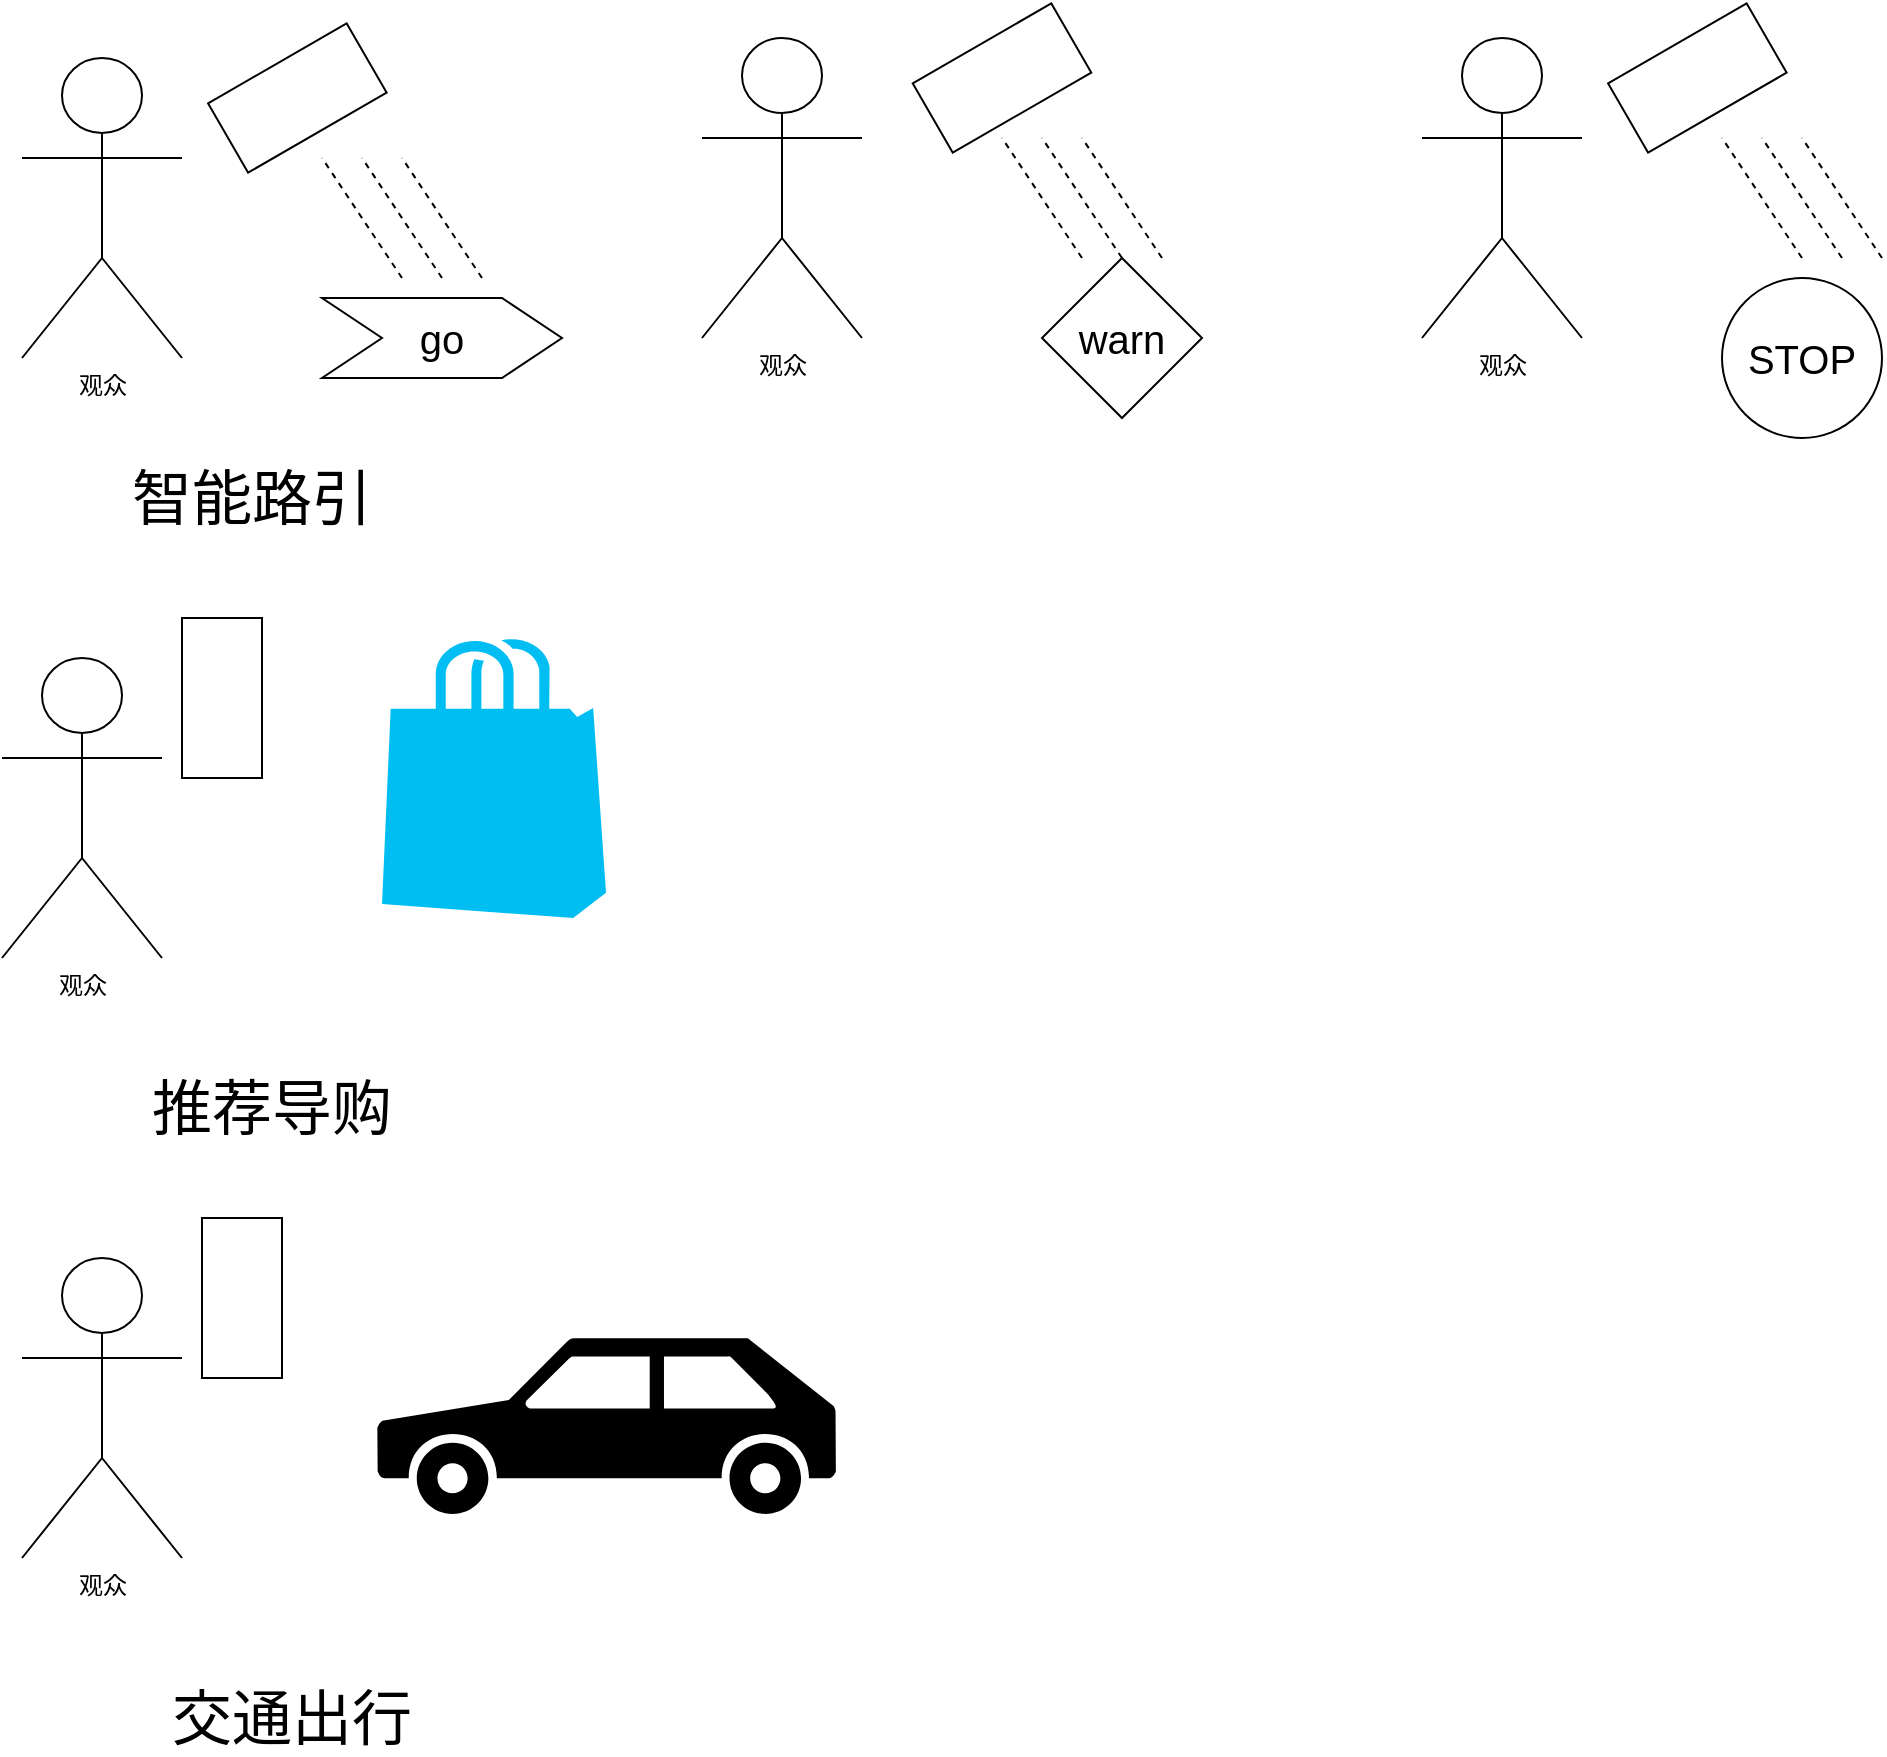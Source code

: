 <mxfile version="13.6.0" type="github">
  <diagram id="zHMm84dF_NGkctya2MJa" name="第 1 页">
    <mxGraphModel dx="1349" dy="1556" grid="0" gridSize="10" guides="0" tooltips="1" connect="0" arrows="0" fold="1" page="0" pageScale="1" pageWidth="827" pageHeight="1169" background="#ffffff" math="0" shadow="0">
      <root>
        <mxCell id="0" />
        <mxCell id="1" parent="0" />
        <mxCell id="U5NpIE2ScXCd4tdkhod0-1" value="go" style="shape=step;perimeter=stepPerimeter;whiteSpace=wrap;html=1;fixedSize=1;size=30;fontSize=20;" vertex="1" parent="1">
          <mxGeometry x="240" y="180" width="120" height="40" as="geometry" />
        </mxCell>
        <mxCell id="U5NpIE2ScXCd4tdkhod0-2" value="观众" style="shape=umlActor;verticalLabelPosition=bottom;verticalAlign=top;html=1;outlineConnect=0;" vertex="1" parent="1">
          <mxGeometry x="90" y="60" width="80" height="150" as="geometry" />
        </mxCell>
        <mxCell id="U5NpIE2ScXCd4tdkhod0-3" value="" style="rounded=0;whiteSpace=wrap;html=1;rotation=-30;" vertex="1" parent="1">
          <mxGeometry x="187.68" y="60" width="80" height="40" as="geometry" />
        </mxCell>
        <mxCell id="U5NpIE2ScXCd4tdkhod0-10" value="" style="endArrow=none;dashed=1;html=1;strokeWidth=1;rounded=1;targetPerimeterSpacing=7;" edge="1" parent="1">
          <mxGeometry width="50" height="50" relative="1" as="geometry">
            <mxPoint x="300" y="170" as="sourcePoint" />
            <mxPoint x="260" y="110" as="targetPoint" />
          </mxGeometry>
        </mxCell>
        <mxCell id="U5NpIE2ScXCd4tdkhod0-12" value="" style="endArrow=none;dashed=1;html=1;strokeWidth=1;rounded=1;targetPerimeterSpacing=2;" edge="1" parent="1">
          <mxGeometry width="50" height="50" relative="1" as="geometry">
            <mxPoint x="280" y="170" as="sourcePoint" />
            <mxPoint x="240" y="110" as="targetPoint" />
          </mxGeometry>
        </mxCell>
        <mxCell id="U5NpIE2ScXCd4tdkhod0-13" value="" style="endArrow=none;dashed=1;html=1;strokeWidth=1;rounded=1;targetPerimeterSpacing=7;" edge="1" parent="1">
          <mxGeometry width="50" height="50" relative="1" as="geometry">
            <mxPoint x="320" y="170" as="sourcePoint" />
            <mxPoint x="280" y="110" as="targetPoint" />
          </mxGeometry>
        </mxCell>
        <mxCell id="U5NpIE2ScXCd4tdkhod0-15" value="观众" style="shape=umlActor;verticalLabelPosition=bottom;verticalAlign=top;html=1;outlineConnect=0;" vertex="1" parent="1">
          <mxGeometry x="430" y="50" width="80" height="150" as="geometry" />
        </mxCell>
        <mxCell id="U5NpIE2ScXCd4tdkhod0-16" value="" style="rounded=0;whiteSpace=wrap;html=1;rotation=-30;" vertex="1" parent="1">
          <mxGeometry x="540.0" y="50" width="80" height="40" as="geometry" />
        </mxCell>
        <mxCell id="U5NpIE2ScXCd4tdkhod0-17" value="" style="endArrow=none;dashed=1;html=1;strokeWidth=1;rounded=1;targetPerimeterSpacing=7;" edge="1" parent="1">
          <mxGeometry width="50" height="50" relative="1" as="geometry">
            <mxPoint x="640" y="160" as="sourcePoint" />
            <mxPoint x="600" y="100" as="targetPoint" />
          </mxGeometry>
        </mxCell>
        <mxCell id="U5NpIE2ScXCd4tdkhod0-18" value="" style="endArrow=none;dashed=1;html=1;strokeWidth=1;rounded=1;targetPerimeterSpacing=2;" edge="1" parent="1">
          <mxGeometry width="50" height="50" relative="1" as="geometry">
            <mxPoint x="620" y="160" as="sourcePoint" />
            <mxPoint x="580" y="100" as="targetPoint" />
          </mxGeometry>
        </mxCell>
        <mxCell id="U5NpIE2ScXCd4tdkhod0-19" value="" style="endArrow=none;dashed=1;html=1;strokeWidth=1;rounded=1;targetPerimeterSpacing=7;" edge="1" parent="1">
          <mxGeometry width="50" height="50" relative="1" as="geometry">
            <mxPoint x="660" y="160" as="sourcePoint" />
            <mxPoint x="620" y="100" as="targetPoint" />
          </mxGeometry>
        </mxCell>
        <mxCell id="U5NpIE2ScXCd4tdkhod0-22" value="观众" style="shape=umlActor;verticalLabelPosition=bottom;verticalAlign=top;html=1;outlineConnect=0;" vertex="1" parent="1">
          <mxGeometry x="790" y="50" width="80" height="150" as="geometry" />
        </mxCell>
        <mxCell id="U5NpIE2ScXCd4tdkhod0-23" value="" style="rounded=0;whiteSpace=wrap;html=1;rotation=-30;" vertex="1" parent="1">
          <mxGeometry x="887.68" y="50" width="80" height="40" as="geometry" />
        </mxCell>
        <mxCell id="U5NpIE2ScXCd4tdkhod0-24" value="" style="endArrow=none;dashed=1;html=1;strokeWidth=1;rounded=1;targetPerimeterSpacing=7;" edge="1" parent="1">
          <mxGeometry width="50" height="50" relative="1" as="geometry">
            <mxPoint x="1000" y="160" as="sourcePoint" />
            <mxPoint x="960" y="100" as="targetPoint" />
          </mxGeometry>
        </mxCell>
        <mxCell id="U5NpIE2ScXCd4tdkhod0-25" value="" style="endArrow=none;dashed=1;html=1;strokeWidth=1;rounded=1;targetPerimeterSpacing=2;" edge="1" parent="1">
          <mxGeometry width="50" height="50" relative="1" as="geometry">
            <mxPoint x="980" y="160" as="sourcePoint" />
            <mxPoint x="940" y="100" as="targetPoint" />
          </mxGeometry>
        </mxCell>
        <mxCell id="U5NpIE2ScXCd4tdkhod0-26" value="" style="endArrow=none;dashed=1;html=1;strokeWidth=1;rounded=1;targetPerimeterSpacing=7;" edge="1" parent="1">
          <mxGeometry width="50" height="50" relative="1" as="geometry">
            <mxPoint x="1020" y="160" as="sourcePoint" />
            <mxPoint x="980" y="100" as="targetPoint" />
          </mxGeometry>
        </mxCell>
        <mxCell id="U5NpIE2ScXCd4tdkhod0-27" value="STOP" style="ellipse;whiteSpace=wrap;html=1;aspect=fixed;fontSize=20;" vertex="1" parent="1">
          <mxGeometry x="940" y="170" width="80" height="80" as="geometry" />
        </mxCell>
        <mxCell id="U5NpIE2ScXCd4tdkhod0-28" value="warn" style="rhombus;whiteSpace=wrap;html=1;fontSize=20;" vertex="1" parent="1">
          <mxGeometry x="600" y="160" width="80" height="80" as="geometry" />
        </mxCell>
        <mxCell id="U5NpIE2ScXCd4tdkhod0-29" value="观众" style="shape=umlActor;verticalLabelPosition=bottom;verticalAlign=top;html=1;outlineConnect=0;" vertex="1" parent="1">
          <mxGeometry x="80" y="360" width="80" height="150" as="geometry" />
        </mxCell>
        <mxCell id="U5NpIE2ScXCd4tdkhod0-30" value="" style="rounded=0;whiteSpace=wrap;html=1;rotation=-90;" vertex="1" parent="1">
          <mxGeometry x="150.0" y="360" width="80" height="40" as="geometry" />
        </mxCell>
        <mxCell id="U5NpIE2ScXCd4tdkhod0-36" value="" style="verticalLabelPosition=bottom;html=1;verticalAlign=top;align=center;strokeColor=none;fillColor=#00BEF2;shape=mxgraph.azure.azure_marketplace;fontSize=20;" vertex="1" parent="1">
          <mxGeometry x="270" y="350" width="112" height="140" as="geometry" />
        </mxCell>
        <mxCell id="U5NpIE2ScXCd4tdkhod0-37" value="观众" style="shape=umlActor;verticalLabelPosition=bottom;verticalAlign=top;html=1;outlineConnect=0;" vertex="1" parent="1">
          <mxGeometry x="90" y="660" width="80" height="150" as="geometry" />
        </mxCell>
        <mxCell id="U5NpIE2ScXCd4tdkhod0-38" value="" style="rounded=0;whiteSpace=wrap;html=1;rotation=-90;" vertex="1" parent="1">
          <mxGeometry x="160.0" y="660" width="80" height="40" as="geometry" />
        </mxCell>
        <mxCell id="U5NpIE2ScXCd4tdkhod0-40" value="" style="shape=mxgraph.signs.transportation.car_3;html=1;fillColor=#000000;strokeColor=none;verticalLabelPosition=bottom;verticalAlign=top;align=center;fontSize=20;" vertex="1" parent="1">
          <mxGeometry x="267.68" y="700" width="229.26" height="88" as="geometry" />
        </mxCell>
        <mxCell id="U5NpIE2ScXCd4tdkhod0-41" value="&lt;font style=&quot;font-size: 30px&quot;&gt;智能路引&lt;/font&gt;" style="text;html=1;strokeColor=none;fillColor=none;align=center;verticalAlign=middle;whiteSpace=wrap;rounded=0;fontSize=20;" vertex="1" parent="1">
          <mxGeometry x="140" y="270" width="130" height="20" as="geometry" />
        </mxCell>
        <mxCell id="U5NpIE2ScXCd4tdkhod0-43" value="&lt;span style=&quot;font-size: 30px&quot;&gt;推荐导购&lt;/span&gt;" style="text;html=1;strokeColor=none;fillColor=none;align=center;verticalAlign=middle;whiteSpace=wrap;rounded=0;fontSize=20;" vertex="1" parent="1">
          <mxGeometry x="150" y="575" width="130" height="20" as="geometry" />
        </mxCell>
        <mxCell id="U5NpIE2ScXCd4tdkhod0-44" value="&lt;span style=&quot;font-size: 30px&quot;&gt;交通出行&lt;/span&gt;" style="text;html=1;strokeColor=none;fillColor=none;align=center;verticalAlign=middle;whiteSpace=wrap;rounded=0;fontSize=20;" vertex="1" parent="1">
          <mxGeometry x="160" y="880" width="130" height="20" as="geometry" />
        </mxCell>
      </root>
    </mxGraphModel>
  </diagram>
</mxfile>
